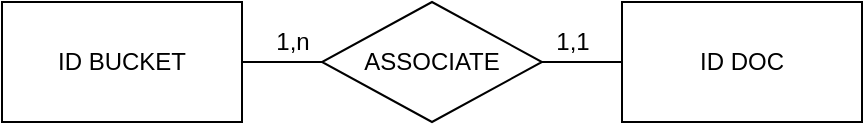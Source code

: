 <mxfile version="16.5.1" type="device"><diagram id="X6RtvrfTYpiEv_RLOB-B" name="Pagina-1"><mxGraphModel dx="809" dy="459" grid="1" gridSize="10" guides="1" tooltips="1" connect="1" arrows="1" fold="1" page="1" pageScale="1" pageWidth="827" pageHeight="1169" math="0" shadow="0"><root><mxCell id="0"/><mxCell id="1" parent="0"/><mxCell id="YFRKhIQVGRStGanhsXWJ-1" value="ID BUCKET" style="rounded=0;whiteSpace=wrap;html=1;" parent="1" vertex="1"><mxGeometry x="40" y="100" width="120" height="60" as="geometry"/></mxCell><mxCell id="YFRKhIQVGRStGanhsXWJ-2" value="ASSOCIATE" style="rhombus;whiteSpace=wrap;html=1;" parent="1" vertex="1"><mxGeometry x="200" y="100" width="110" height="60" as="geometry"/></mxCell><mxCell id="YFRKhIQVGRStGanhsXWJ-3" value="" style="endArrow=none;html=1;rounded=0;exitX=0;exitY=0.5;exitDx=0;exitDy=0;" parent="1" source="YFRKhIQVGRStGanhsXWJ-2" edge="1"><mxGeometry width="50" height="50" relative="1" as="geometry"><mxPoint x="210" y="120" as="sourcePoint"/><mxPoint x="160" y="130" as="targetPoint"/></mxGeometry></mxCell><mxCell id="YFRKhIQVGRStGanhsXWJ-4" value="" style="endArrow=none;html=1;rounded=0;exitX=1;exitY=0.5;exitDx=0;exitDy=0;" parent="1" source="YFRKhIQVGRStGanhsXWJ-2" edge="1"><mxGeometry width="50" height="50" relative="1" as="geometry"><mxPoint x="200" y="140" as="sourcePoint"/><mxPoint x="350" y="130" as="targetPoint"/></mxGeometry></mxCell><mxCell id="YFRKhIQVGRStGanhsXWJ-5" value="ID DOC" style="rounded=0;whiteSpace=wrap;html=1;" parent="1" vertex="1"><mxGeometry x="350" y="100" width="120" height="60" as="geometry"/></mxCell><mxCell id="YFRKhIQVGRStGanhsXWJ-6" value="1,n" style="text;html=1;align=center;verticalAlign=middle;resizable=0;points=[];autosize=1;strokeColor=none;fillColor=none;" parent="1" vertex="1"><mxGeometry x="170" y="110" width="30" height="20" as="geometry"/></mxCell><mxCell id="YFRKhIQVGRStGanhsXWJ-7" value="1,1" style="text;html=1;align=center;verticalAlign=middle;resizable=0;points=[];autosize=1;strokeColor=none;fillColor=none;" parent="1" vertex="1"><mxGeometry x="310" y="110" width="30" height="20" as="geometry"/></mxCell></root></mxGraphModel></diagram></mxfile>